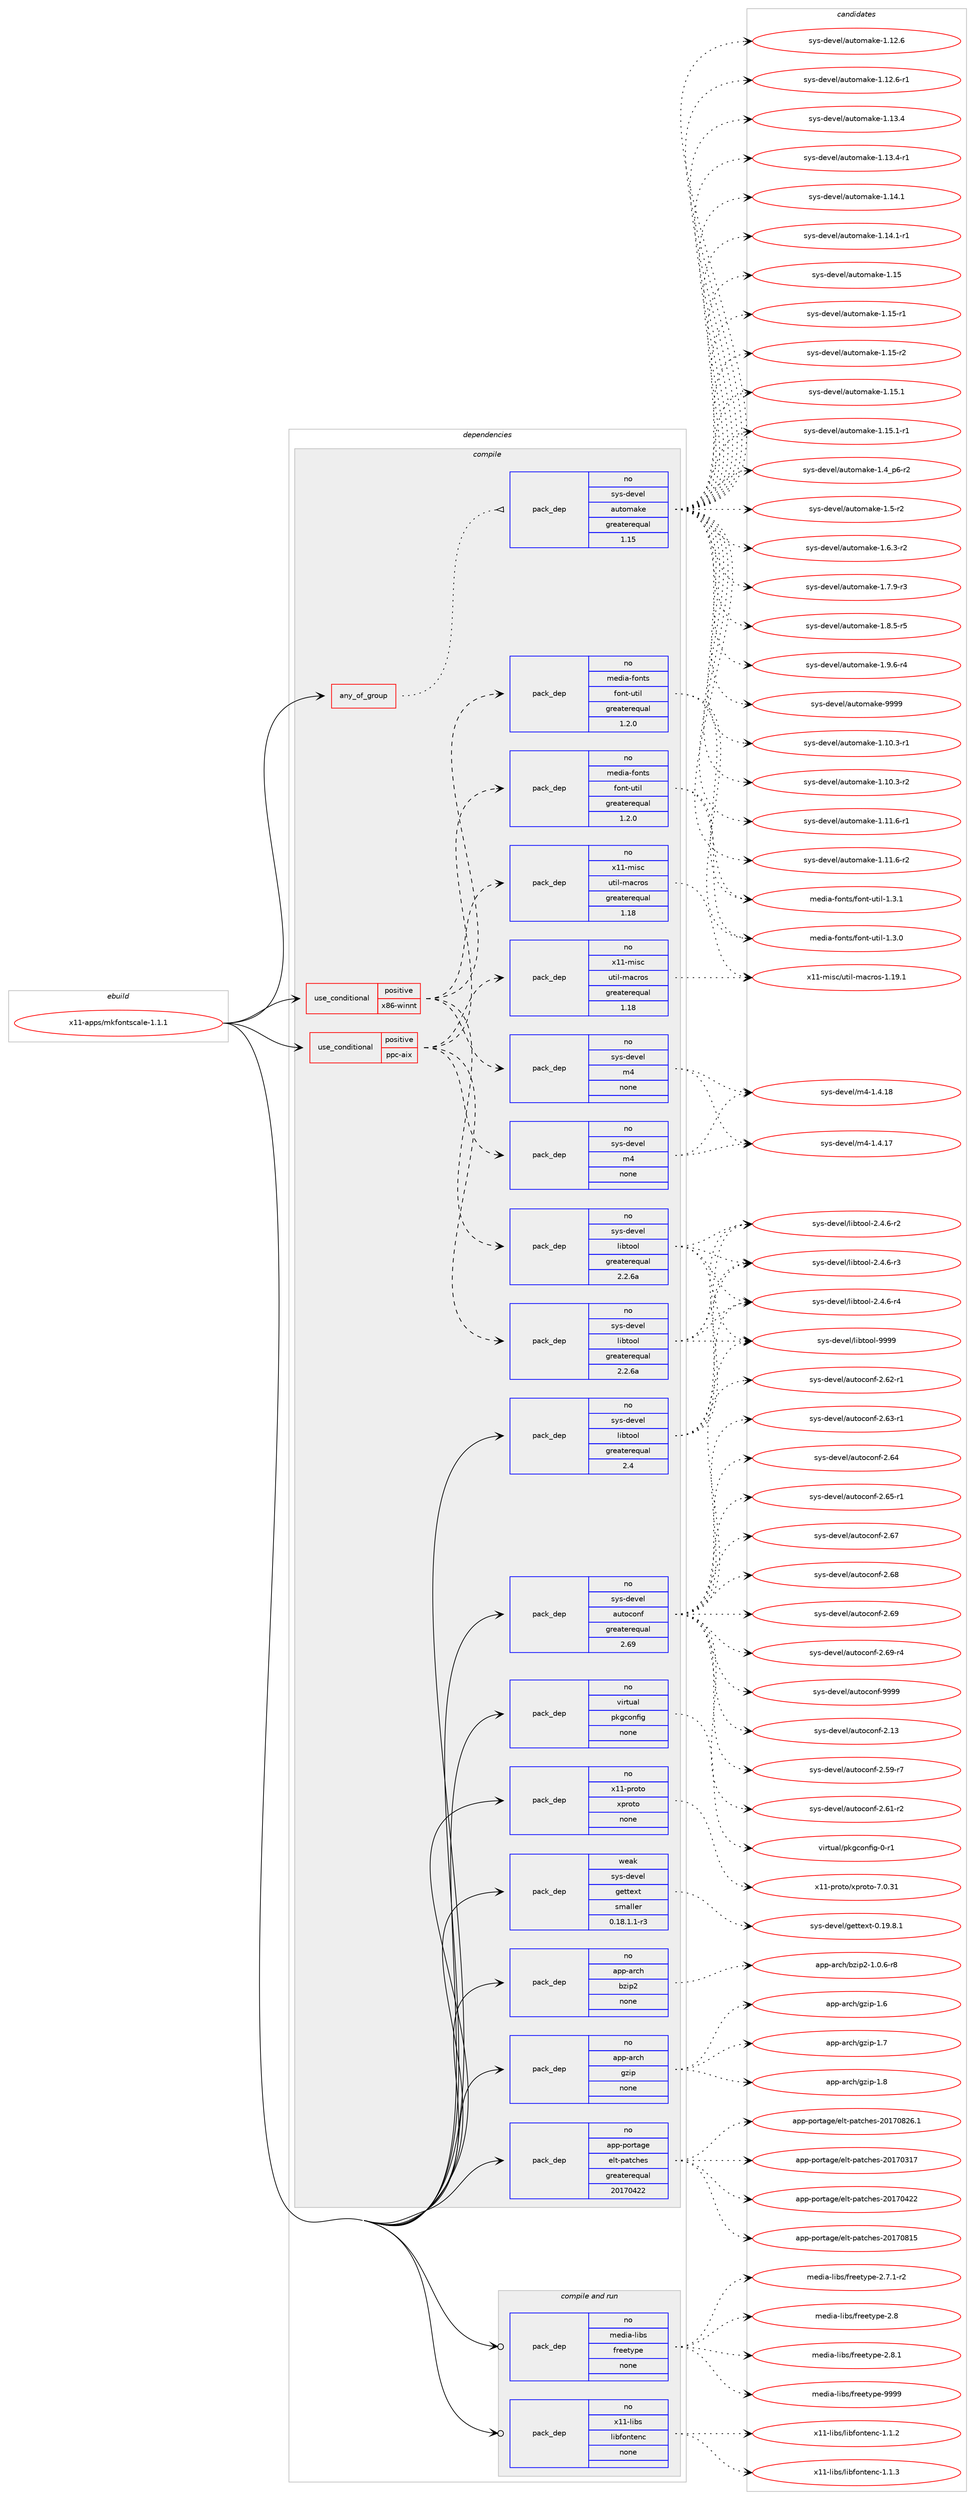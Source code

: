 digraph prolog {

# *************
# Graph options
# *************

newrank=true;
concentrate=true;
compound=true;
graph [rankdir=LR,fontname=Helvetica,fontsize=10,ranksep=1.5];#, ranksep=2.5, nodesep=0.2];
edge  [arrowhead=vee];
node  [fontname=Helvetica,fontsize=10];

# **********
# The ebuild
# **********

subgraph cluster_leftcol {
color=gray;
rank=same;
label=<<i>ebuild</i>>;
id [label="x11-apps/mkfontscale-1.1.1", color=red, width=4, href="../x11-apps/mkfontscale-1.1.1.svg"];
}

# ****************
# The dependencies
# ****************

subgraph cluster_midcol {
color=gray;
label=<<i>dependencies</i>>;
subgraph cluster_compile {
fillcolor="#eeeeee";
style=filled;
label=<<i>compile</i>>;
subgraph any9015 {
dependency509246 [label=<<TABLE BORDER="0" CELLBORDER="1" CELLSPACING="0" CELLPADDING="4"><TR><TD CELLPADDING="10">any_of_group</TD></TR></TABLE>>, shape=none, color=red];subgraph pack378475 {
dependency509247 [label=<<TABLE BORDER="0" CELLBORDER="1" CELLSPACING="0" CELLPADDING="4" WIDTH="220"><TR><TD ROWSPAN="6" CELLPADDING="30">pack_dep</TD></TR><TR><TD WIDTH="110">no</TD></TR><TR><TD>sys-devel</TD></TR><TR><TD>automake</TD></TR><TR><TD>greaterequal</TD></TR><TR><TD>1.15</TD></TR></TABLE>>, shape=none, color=blue];
}
dependency509246:e -> dependency509247:w [weight=20,style="dotted",arrowhead="oinv"];
}
id:e -> dependency509246:w [weight=20,style="solid",arrowhead="vee"];
subgraph cond121417 {
dependency509248 [label=<<TABLE BORDER="0" CELLBORDER="1" CELLSPACING="0" CELLPADDING="4"><TR><TD ROWSPAN="3" CELLPADDING="10">use_conditional</TD></TR><TR><TD>positive</TD></TR><TR><TD>ppc-aix</TD></TR></TABLE>>, shape=none, color=red];
subgraph pack378476 {
dependency509249 [label=<<TABLE BORDER="0" CELLBORDER="1" CELLSPACING="0" CELLPADDING="4" WIDTH="220"><TR><TD ROWSPAN="6" CELLPADDING="30">pack_dep</TD></TR><TR><TD WIDTH="110">no</TD></TR><TR><TD>sys-devel</TD></TR><TR><TD>libtool</TD></TR><TR><TD>greaterequal</TD></TR><TR><TD>2.2.6a</TD></TR></TABLE>>, shape=none, color=blue];
}
dependency509248:e -> dependency509249:w [weight=20,style="dashed",arrowhead="vee"];
subgraph pack378477 {
dependency509250 [label=<<TABLE BORDER="0" CELLBORDER="1" CELLSPACING="0" CELLPADDING="4" WIDTH="220"><TR><TD ROWSPAN="6" CELLPADDING="30">pack_dep</TD></TR><TR><TD WIDTH="110">no</TD></TR><TR><TD>sys-devel</TD></TR><TR><TD>m4</TD></TR><TR><TD>none</TD></TR><TR><TD></TD></TR></TABLE>>, shape=none, color=blue];
}
dependency509248:e -> dependency509250:w [weight=20,style="dashed",arrowhead="vee"];
subgraph pack378478 {
dependency509251 [label=<<TABLE BORDER="0" CELLBORDER="1" CELLSPACING="0" CELLPADDING="4" WIDTH="220"><TR><TD ROWSPAN="6" CELLPADDING="30">pack_dep</TD></TR><TR><TD WIDTH="110">no</TD></TR><TR><TD>x11-misc</TD></TR><TR><TD>util-macros</TD></TR><TR><TD>greaterequal</TD></TR><TR><TD>1.18</TD></TR></TABLE>>, shape=none, color=blue];
}
dependency509248:e -> dependency509251:w [weight=20,style="dashed",arrowhead="vee"];
subgraph pack378479 {
dependency509252 [label=<<TABLE BORDER="0" CELLBORDER="1" CELLSPACING="0" CELLPADDING="4" WIDTH="220"><TR><TD ROWSPAN="6" CELLPADDING="30">pack_dep</TD></TR><TR><TD WIDTH="110">no</TD></TR><TR><TD>media-fonts</TD></TR><TR><TD>font-util</TD></TR><TR><TD>greaterequal</TD></TR><TR><TD>1.2.0</TD></TR></TABLE>>, shape=none, color=blue];
}
dependency509248:e -> dependency509252:w [weight=20,style="dashed",arrowhead="vee"];
}
id:e -> dependency509248:w [weight=20,style="solid",arrowhead="vee"];
subgraph cond121418 {
dependency509253 [label=<<TABLE BORDER="0" CELLBORDER="1" CELLSPACING="0" CELLPADDING="4"><TR><TD ROWSPAN="3" CELLPADDING="10">use_conditional</TD></TR><TR><TD>positive</TD></TR><TR><TD>x86-winnt</TD></TR></TABLE>>, shape=none, color=red];
subgraph pack378480 {
dependency509254 [label=<<TABLE BORDER="0" CELLBORDER="1" CELLSPACING="0" CELLPADDING="4" WIDTH="220"><TR><TD ROWSPAN="6" CELLPADDING="30">pack_dep</TD></TR><TR><TD WIDTH="110">no</TD></TR><TR><TD>sys-devel</TD></TR><TR><TD>libtool</TD></TR><TR><TD>greaterequal</TD></TR><TR><TD>2.2.6a</TD></TR></TABLE>>, shape=none, color=blue];
}
dependency509253:e -> dependency509254:w [weight=20,style="dashed",arrowhead="vee"];
subgraph pack378481 {
dependency509255 [label=<<TABLE BORDER="0" CELLBORDER="1" CELLSPACING="0" CELLPADDING="4" WIDTH="220"><TR><TD ROWSPAN="6" CELLPADDING="30">pack_dep</TD></TR><TR><TD WIDTH="110">no</TD></TR><TR><TD>sys-devel</TD></TR><TR><TD>m4</TD></TR><TR><TD>none</TD></TR><TR><TD></TD></TR></TABLE>>, shape=none, color=blue];
}
dependency509253:e -> dependency509255:w [weight=20,style="dashed",arrowhead="vee"];
subgraph pack378482 {
dependency509256 [label=<<TABLE BORDER="0" CELLBORDER="1" CELLSPACING="0" CELLPADDING="4" WIDTH="220"><TR><TD ROWSPAN="6" CELLPADDING="30">pack_dep</TD></TR><TR><TD WIDTH="110">no</TD></TR><TR><TD>x11-misc</TD></TR><TR><TD>util-macros</TD></TR><TR><TD>greaterequal</TD></TR><TR><TD>1.18</TD></TR></TABLE>>, shape=none, color=blue];
}
dependency509253:e -> dependency509256:w [weight=20,style="dashed",arrowhead="vee"];
subgraph pack378483 {
dependency509257 [label=<<TABLE BORDER="0" CELLBORDER="1" CELLSPACING="0" CELLPADDING="4" WIDTH="220"><TR><TD ROWSPAN="6" CELLPADDING="30">pack_dep</TD></TR><TR><TD WIDTH="110">no</TD></TR><TR><TD>media-fonts</TD></TR><TR><TD>font-util</TD></TR><TR><TD>greaterequal</TD></TR><TR><TD>1.2.0</TD></TR></TABLE>>, shape=none, color=blue];
}
dependency509253:e -> dependency509257:w [weight=20,style="dashed",arrowhead="vee"];
}
id:e -> dependency509253:w [weight=20,style="solid",arrowhead="vee"];
subgraph pack378484 {
dependency509258 [label=<<TABLE BORDER="0" CELLBORDER="1" CELLSPACING="0" CELLPADDING="4" WIDTH="220"><TR><TD ROWSPAN="6" CELLPADDING="30">pack_dep</TD></TR><TR><TD WIDTH="110">no</TD></TR><TR><TD>app-arch</TD></TR><TR><TD>bzip2</TD></TR><TR><TD>none</TD></TR><TR><TD></TD></TR></TABLE>>, shape=none, color=blue];
}
id:e -> dependency509258:w [weight=20,style="solid",arrowhead="vee"];
subgraph pack378485 {
dependency509259 [label=<<TABLE BORDER="0" CELLBORDER="1" CELLSPACING="0" CELLPADDING="4" WIDTH="220"><TR><TD ROWSPAN="6" CELLPADDING="30">pack_dep</TD></TR><TR><TD WIDTH="110">no</TD></TR><TR><TD>app-arch</TD></TR><TR><TD>gzip</TD></TR><TR><TD>none</TD></TR><TR><TD></TD></TR></TABLE>>, shape=none, color=blue];
}
id:e -> dependency509259:w [weight=20,style="solid",arrowhead="vee"];
subgraph pack378486 {
dependency509260 [label=<<TABLE BORDER="0" CELLBORDER="1" CELLSPACING="0" CELLPADDING="4" WIDTH="220"><TR><TD ROWSPAN="6" CELLPADDING="30">pack_dep</TD></TR><TR><TD WIDTH="110">no</TD></TR><TR><TD>app-portage</TD></TR><TR><TD>elt-patches</TD></TR><TR><TD>greaterequal</TD></TR><TR><TD>20170422</TD></TR></TABLE>>, shape=none, color=blue];
}
id:e -> dependency509260:w [weight=20,style="solid",arrowhead="vee"];
subgraph pack378487 {
dependency509261 [label=<<TABLE BORDER="0" CELLBORDER="1" CELLSPACING="0" CELLPADDING="4" WIDTH="220"><TR><TD ROWSPAN="6" CELLPADDING="30">pack_dep</TD></TR><TR><TD WIDTH="110">no</TD></TR><TR><TD>sys-devel</TD></TR><TR><TD>autoconf</TD></TR><TR><TD>greaterequal</TD></TR><TR><TD>2.69</TD></TR></TABLE>>, shape=none, color=blue];
}
id:e -> dependency509261:w [weight=20,style="solid",arrowhead="vee"];
subgraph pack378488 {
dependency509262 [label=<<TABLE BORDER="0" CELLBORDER="1" CELLSPACING="0" CELLPADDING="4" WIDTH="220"><TR><TD ROWSPAN="6" CELLPADDING="30">pack_dep</TD></TR><TR><TD WIDTH="110">no</TD></TR><TR><TD>sys-devel</TD></TR><TR><TD>libtool</TD></TR><TR><TD>greaterequal</TD></TR><TR><TD>2.4</TD></TR></TABLE>>, shape=none, color=blue];
}
id:e -> dependency509262:w [weight=20,style="solid",arrowhead="vee"];
subgraph pack378489 {
dependency509263 [label=<<TABLE BORDER="0" CELLBORDER="1" CELLSPACING="0" CELLPADDING="4" WIDTH="220"><TR><TD ROWSPAN="6" CELLPADDING="30">pack_dep</TD></TR><TR><TD WIDTH="110">no</TD></TR><TR><TD>virtual</TD></TR><TR><TD>pkgconfig</TD></TR><TR><TD>none</TD></TR><TR><TD></TD></TR></TABLE>>, shape=none, color=blue];
}
id:e -> dependency509263:w [weight=20,style="solid",arrowhead="vee"];
subgraph pack378490 {
dependency509264 [label=<<TABLE BORDER="0" CELLBORDER="1" CELLSPACING="0" CELLPADDING="4" WIDTH="220"><TR><TD ROWSPAN="6" CELLPADDING="30">pack_dep</TD></TR><TR><TD WIDTH="110">no</TD></TR><TR><TD>x11-proto</TD></TR><TR><TD>xproto</TD></TR><TR><TD>none</TD></TR><TR><TD></TD></TR></TABLE>>, shape=none, color=blue];
}
id:e -> dependency509264:w [weight=20,style="solid",arrowhead="vee"];
subgraph pack378491 {
dependency509265 [label=<<TABLE BORDER="0" CELLBORDER="1" CELLSPACING="0" CELLPADDING="4" WIDTH="220"><TR><TD ROWSPAN="6" CELLPADDING="30">pack_dep</TD></TR><TR><TD WIDTH="110">weak</TD></TR><TR><TD>sys-devel</TD></TR><TR><TD>gettext</TD></TR><TR><TD>smaller</TD></TR><TR><TD>0.18.1.1-r3</TD></TR></TABLE>>, shape=none, color=blue];
}
id:e -> dependency509265:w [weight=20,style="solid",arrowhead="vee"];
}
subgraph cluster_compileandrun {
fillcolor="#eeeeee";
style=filled;
label=<<i>compile and run</i>>;
subgraph pack378492 {
dependency509266 [label=<<TABLE BORDER="0" CELLBORDER="1" CELLSPACING="0" CELLPADDING="4" WIDTH="220"><TR><TD ROWSPAN="6" CELLPADDING="30">pack_dep</TD></TR><TR><TD WIDTH="110">no</TD></TR><TR><TD>media-libs</TD></TR><TR><TD>freetype</TD></TR><TR><TD>none</TD></TR><TR><TD></TD></TR></TABLE>>, shape=none, color=blue];
}
id:e -> dependency509266:w [weight=20,style="solid",arrowhead="odotvee"];
subgraph pack378493 {
dependency509267 [label=<<TABLE BORDER="0" CELLBORDER="1" CELLSPACING="0" CELLPADDING="4" WIDTH="220"><TR><TD ROWSPAN="6" CELLPADDING="30">pack_dep</TD></TR><TR><TD WIDTH="110">no</TD></TR><TR><TD>x11-libs</TD></TR><TR><TD>libfontenc</TD></TR><TR><TD>none</TD></TR><TR><TD></TD></TR></TABLE>>, shape=none, color=blue];
}
id:e -> dependency509267:w [weight=20,style="solid",arrowhead="odotvee"];
}
subgraph cluster_run {
fillcolor="#eeeeee";
style=filled;
label=<<i>run</i>>;
}
}

# **************
# The candidates
# **************

subgraph cluster_choices {
rank=same;
color=gray;
label=<<i>candidates</i>>;

subgraph choice378475 {
color=black;
nodesep=1;
choice11512111545100101118101108479711711611110997107101454946494846514511449 [label="sys-devel/automake-1.10.3-r1", color=red, width=4,href="../sys-devel/automake-1.10.3-r1.svg"];
choice11512111545100101118101108479711711611110997107101454946494846514511450 [label="sys-devel/automake-1.10.3-r2", color=red, width=4,href="../sys-devel/automake-1.10.3-r2.svg"];
choice11512111545100101118101108479711711611110997107101454946494946544511449 [label="sys-devel/automake-1.11.6-r1", color=red, width=4,href="../sys-devel/automake-1.11.6-r1.svg"];
choice11512111545100101118101108479711711611110997107101454946494946544511450 [label="sys-devel/automake-1.11.6-r2", color=red, width=4,href="../sys-devel/automake-1.11.6-r2.svg"];
choice1151211154510010111810110847971171161111099710710145494649504654 [label="sys-devel/automake-1.12.6", color=red, width=4,href="../sys-devel/automake-1.12.6.svg"];
choice11512111545100101118101108479711711611110997107101454946495046544511449 [label="sys-devel/automake-1.12.6-r1", color=red, width=4,href="../sys-devel/automake-1.12.6-r1.svg"];
choice1151211154510010111810110847971171161111099710710145494649514652 [label="sys-devel/automake-1.13.4", color=red, width=4,href="../sys-devel/automake-1.13.4.svg"];
choice11512111545100101118101108479711711611110997107101454946495146524511449 [label="sys-devel/automake-1.13.4-r1", color=red, width=4,href="../sys-devel/automake-1.13.4-r1.svg"];
choice1151211154510010111810110847971171161111099710710145494649524649 [label="sys-devel/automake-1.14.1", color=red, width=4,href="../sys-devel/automake-1.14.1.svg"];
choice11512111545100101118101108479711711611110997107101454946495246494511449 [label="sys-devel/automake-1.14.1-r1", color=red, width=4,href="../sys-devel/automake-1.14.1-r1.svg"];
choice115121115451001011181011084797117116111109971071014549464953 [label="sys-devel/automake-1.15", color=red, width=4,href="../sys-devel/automake-1.15.svg"];
choice1151211154510010111810110847971171161111099710710145494649534511449 [label="sys-devel/automake-1.15-r1", color=red, width=4,href="../sys-devel/automake-1.15-r1.svg"];
choice1151211154510010111810110847971171161111099710710145494649534511450 [label="sys-devel/automake-1.15-r2", color=red, width=4,href="../sys-devel/automake-1.15-r2.svg"];
choice1151211154510010111810110847971171161111099710710145494649534649 [label="sys-devel/automake-1.15.1", color=red, width=4,href="../sys-devel/automake-1.15.1.svg"];
choice11512111545100101118101108479711711611110997107101454946495346494511449 [label="sys-devel/automake-1.15.1-r1", color=red, width=4,href="../sys-devel/automake-1.15.1-r1.svg"];
choice115121115451001011181011084797117116111109971071014549465295112544511450 [label="sys-devel/automake-1.4_p6-r2", color=red, width=4,href="../sys-devel/automake-1.4_p6-r2.svg"];
choice11512111545100101118101108479711711611110997107101454946534511450 [label="sys-devel/automake-1.5-r2", color=red, width=4,href="../sys-devel/automake-1.5-r2.svg"];
choice115121115451001011181011084797117116111109971071014549465446514511450 [label="sys-devel/automake-1.6.3-r2", color=red, width=4,href="../sys-devel/automake-1.6.3-r2.svg"];
choice115121115451001011181011084797117116111109971071014549465546574511451 [label="sys-devel/automake-1.7.9-r3", color=red, width=4,href="../sys-devel/automake-1.7.9-r3.svg"];
choice115121115451001011181011084797117116111109971071014549465646534511453 [label="sys-devel/automake-1.8.5-r5", color=red, width=4,href="../sys-devel/automake-1.8.5-r5.svg"];
choice115121115451001011181011084797117116111109971071014549465746544511452 [label="sys-devel/automake-1.9.6-r4", color=red, width=4,href="../sys-devel/automake-1.9.6-r4.svg"];
choice115121115451001011181011084797117116111109971071014557575757 [label="sys-devel/automake-9999", color=red, width=4,href="../sys-devel/automake-9999.svg"];
dependency509247:e -> choice11512111545100101118101108479711711611110997107101454946494846514511449:w [style=dotted,weight="100"];
dependency509247:e -> choice11512111545100101118101108479711711611110997107101454946494846514511450:w [style=dotted,weight="100"];
dependency509247:e -> choice11512111545100101118101108479711711611110997107101454946494946544511449:w [style=dotted,weight="100"];
dependency509247:e -> choice11512111545100101118101108479711711611110997107101454946494946544511450:w [style=dotted,weight="100"];
dependency509247:e -> choice1151211154510010111810110847971171161111099710710145494649504654:w [style=dotted,weight="100"];
dependency509247:e -> choice11512111545100101118101108479711711611110997107101454946495046544511449:w [style=dotted,weight="100"];
dependency509247:e -> choice1151211154510010111810110847971171161111099710710145494649514652:w [style=dotted,weight="100"];
dependency509247:e -> choice11512111545100101118101108479711711611110997107101454946495146524511449:w [style=dotted,weight="100"];
dependency509247:e -> choice1151211154510010111810110847971171161111099710710145494649524649:w [style=dotted,weight="100"];
dependency509247:e -> choice11512111545100101118101108479711711611110997107101454946495246494511449:w [style=dotted,weight="100"];
dependency509247:e -> choice115121115451001011181011084797117116111109971071014549464953:w [style=dotted,weight="100"];
dependency509247:e -> choice1151211154510010111810110847971171161111099710710145494649534511449:w [style=dotted,weight="100"];
dependency509247:e -> choice1151211154510010111810110847971171161111099710710145494649534511450:w [style=dotted,weight="100"];
dependency509247:e -> choice1151211154510010111810110847971171161111099710710145494649534649:w [style=dotted,weight="100"];
dependency509247:e -> choice11512111545100101118101108479711711611110997107101454946495346494511449:w [style=dotted,weight="100"];
dependency509247:e -> choice115121115451001011181011084797117116111109971071014549465295112544511450:w [style=dotted,weight="100"];
dependency509247:e -> choice11512111545100101118101108479711711611110997107101454946534511450:w [style=dotted,weight="100"];
dependency509247:e -> choice115121115451001011181011084797117116111109971071014549465446514511450:w [style=dotted,weight="100"];
dependency509247:e -> choice115121115451001011181011084797117116111109971071014549465546574511451:w [style=dotted,weight="100"];
dependency509247:e -> choice115121115451001011181011084797117116111109971071014549465646534511453:w [style=dotted,weight="100"];
dependency509247:e -> choice115121115451001011181011084797117116111109971071014549465746544511452:w [style=dotted,weight="100"];
dependency509247:e -> choice115121115451001011181011084797117116111109971071014557575757:w [style=dotted,weight="100"];
}
subgraph choice378476 {
color=black;
nodesep=1;
choice1151211154510010111810110847108105981161111111084550465246544511450 [label="sys-devel/libtool-2.4.6-r2", color=red, width=4,href="../sys-devel/libtool-2.4.6-r2.svg"];
choice1151211154510010111810110847108105981161111111084550465246544511451 [label="sys-devel/libtool-2.4.6-r3", color=red, width=4,href="../sys-devel/libtool-2.4.6-r3.svg"];
choice1151211154510010111810110847108105981161111111084550465246544511452 [label="sys-devel/libtool-2.4.6-r4", color=red, width=4,href="../sys-devel/libtool-2.4.6-r4.svg"];
choice1151211154510010111810110847108105981161111111084557575757 [label="sys-devel/libtool-9999", color=red, width=4,href="../sys-devel/libtool-9999.svg"];
dependency509249:e -> choice1151211154510010111810110847108105981161111111084550465246544511450:w [style=dotted,weight="100"];
dependency509249:e -> choice1151211154510010111810110847108105981161111111084550465246544511451:w [style=dotted,weight="100"];
dependency509249:e -> choice1151211154510010111810110847108105981161111111084550465246544511452:w [style=dotted,weight="100"];
dependency509249:e -> choice1151211154510010111810110847108105981161111111084557575757:w [style=dotted,weight="100"];
}
subgraph choice378477 {
color=black;
nodesep=1;
choice11512111545100101118101108471095245494652464955 [label="sys-devel/m4-1.4.17", color=red, width=4,href="../sys-devel/m4-1.4.17.svg"];
choice11512111545100101118101108471095245494652464956 [label="sys-devel/m4-1.4.18", color=red, width=4,href="../sys-devel/m4-1.4.18.svg"];
dependency509250:e -> choice11512111545100101118101108471095245494652464955:w [style=dotted,weight="100"];
dependency509250:e -> choice11512111545100101118101108471095245494652464956:w [style=dotted,weight="100"];
}
subgraph choice378478 {
color=black;
nodesep=1;
choice120494945109105115994711711610510845109979911411111545494649574649 [label="x11-misc/util-macros-1.19.1", color=red, width=4,href="../x11-misc/util-macros-1.19.1.svg"];
dependency509251:e -> choice120494945109105115994711711610510845109979911411111545494649574649:w [style=dotted,weight="100"];
}
subgraph choice378479 {
color=black;
nodesep=1;
choice10910110010597451021111101161154710211111011645117116105108454946514648 [label="media-fonts/font-util-1.3.0", color=red, width=4,href="../media-fonts/font-util-1.3.0.svg"];
choice10910110010597451021111101161154710211111011645117116105108454946514649 [label="media-fonts/font-util-1.3.1", color=red, width=4,href="../media-fonts/font-util-1.3.1.svg"];
dependency509252:e -> choice10910110010597451021111101161154710211111011645117116105108454946514648:w [style=dotted,weight="100"];
dependency509252:e -> choice10910110010597451021111101161154710211111011645117116105108454946514649:w [style=dotted,weight="100"];
}
subgraph choice378480 {
color=black;
nodesep=1;
choice1151211154510010111810110847108105981161111111084550465246544511450 [label="sys-devel/libtool-2.4.6-r2", color=red, width=4,href="../sys-devel/libtool-2.4.6-r2.svg"];
choice1151211154510010111810110847108105981161111111084550465246544511451 [label="sys-devel/libtool-2.4.6-r3", color=red, width=4,href="../sys-devel/libtool-2.4.6-r3.svg"];
choice1151211154510010111810110847108105981161111111084550465246544511452 [label="sys-devel/libtool-2.4.6-r4", color=red, width=4,href="../sys-devel/libtool-2.4.6-r4.svg"];
choice1151211154510010111810110847108105981161111111084557575757 [label="sys-devel/libtool-9999", color=red, width=4,href="../sys-devel/libtool-9999.svg"];
dependency509254:e -> choice1151211154510010111810110847108105981161111111084550465246544511450:w [style=dotted,weight="100"];
dependency509254:e -> choice1151211154510010111810110847108105981161111111084550465246544511451:w [style=dotted,weight="100"];
dependency509254:e -> choice1151211154510010111810110847108105981161111111084550465246544511452:w [style=dotted,weight="100"];
dependency509254:e -> choice1151211154510010111810110847108105981161111111084557575757:w [style=dotted,weight="100"];
}
subgraph choice378481 {
color=black;
nodesep=1;
choice11512111545100101118101108471095245494652464955 [label="sys-devel/m4-1.4.17", color=red, width=4,href="../sys-devel/m4-1.4.17.svg"];
choice11512111545100101118101108471095245494652464956 [label="sys-devel/m4-1.4.18", color=red, width=4,href="../sys-devel/m4-1.4.18.svg"];
dependency509255:e -> choice11512111545100101118101108471095245494652464955:w [style=dotted,weight="100"];
dependency509255:e -> choice11512111545100101118101108471095245494652464956:w [style=dotted,weight="100"];
}
subgraph choice378482 {
color=black;
nodesep=1;
choice120494945109105115994711711610510845109979911411111545494649574649 [label="x11-misc/util-macros-1.19.1", color=red, width=4,href="../x11-misc/util-macros-1.19.1.svg"];
dependency509256:e -> choice120494945109105115994711711610510845109979911411111545494649574649:w [style=dotted,weight="100"];
}
subgraph choice378483 {
color=black;
nodesep=1;
choice10910110010597451021111101161154710211111011645117116105108454946514648 [label="media-fonts/font-util-1.3.0", color=red, width=4,href="../media-fonts/font-util-1.3.0.svg"];
choice10910110010597451021111101161154710211111011645117116105108454946514649 [label="media-fonts/font-util-1.3.1", color=red, width=4,href="../media-fonts/font-util-1.3.1.svg"];
dependency509257:e -> choice10910110010597451021111101161154710211111011645117116105108454946514648:w [style=dotted,weight="100"];
dependency509257:e -> choice10910110010597451021111101161154710211111011645117116105108454946514649:w [style=dotted,weight="100"];
}
subgraph choice378484 {
color=black;
nodesep=1;
choice971121124597114991044798122105112504549464846544511456 [label="app-arch/bzip2-1.0.6-r8", color=red, width=4,href="../app-arch/bzip2-1.0.6-r8.svg"];
dependency509258:e -> choice971121124597114991044798122105112504549464846544511456:w [style=dotted,weight="100"];
}
subgraph choice378485 {
color=black;
nodesep=1;
choice971121124597114991044710312210511245494654 [label="app-arch/gzip-1.6", color=red, width=4,href="../app-arch/gzip-1.6.svg"];
choice971121124597114991044710312210511245494655 [label="app-arch/gzip-1.7", color=red, width=4,href="../app-arch/gzip-1.7.svg"];
choice971121124597114991044710312210511245494656 [label="app-arch/gzip-1.8", color=red, width=4,href="../app-arch/gzip-1.8.svg"];
dependency509259:e -> choice971121124597114991044710312210511245494654:w [style=dotted,weight="100"];
dependency509259:e -> choice971121124597114991044710312210511245494655:w [style=dotted,weight="100"];
dependency509259:e -> choice971121124597114991044710312210511245494656:w [style=dotted,weight="100"];
}
subgraph choice378486 {
color=black;
nodesep=1;
choice97112112451121111141169710310147101108116451129711699104101115455048495548514955 [label="app-portage/elt-patches-20170317", color=red, width=4,href="../app-portage/elt-patches-20170317.svg"];
choice97112112451121111141169710310147101108116451129711699104101115455048495548525050 [label="app-portage/elt-patches-20170422", color=red, width=4,href="../app-portage/elt-patches-20170422.svg"];
choice97112112451121111141169710310147101108116451129711699104101115455048495548564953 [label="app-portage/elt-patches-20170815", color=red, width=4,href="../app-portage/elt-patches-20170815.svg"];
choice971121124511211111411697103101471011081164511297116991041011154550484955485650544649 [label="app-portage/elt-patches-20170826.1", color=red, width=4,href="../app-portage/elt-patches-20170826.1.svg"];
dependency509260:e -> choice97112112451121111141169710310147101108116451129711699104101115455048495548514955:w [style=dotted,weight="100"];
dependency509260:e -> choice97112112451121111141169710310147101108116451129711699104101115455048495548525050:w [style=dotted,weight="100"];
dependency509260:e -> choice97112112451121111141169710310147101108116451129711699104101115455048495548564953:w [style=dotted,weight="100"];
dependency509260:e -> choice971121124511211111411697103101471011081164511297116991041011154550484955485650544649:w [style=dotted,weight="100"];
}
subgraph choice378487 {
color=black;
nodesep=1;
choice115121115451001011181011084797117116111991111101024550464951 [label="sys-devel/autoconf-2.13", color=red, width=4,href="../sys-devel/autoconf-2.13.svg"];
choice1151211154510010111810110847971171161119911111010245504653574511455 [label="sys-devel/autoconf-2.59-r7", color=red, width=4,href="../sys-devel/autoconf-2.59-r7.svg"];
choice1151211154510010111810110847971171161119911111010245504654494511450 [label="sys-devel/autoconf-2.61-r2", color=red, width=4,href="../sys-devel/autoconf-2.61-r2.svg"];
choice1151211154510010111810110847971171161119911111010245504654504511449 [label="sys-devel/autoconf-2.62-r1", color=red, width=4,href="../sys-devel/autoconf-2.62-r1.svg"];
choice1151211154510010111810110847971171161119911111010245504654514511449 [label="sys-devel/autoconf-2.63-r1", color=red, width=4,href="../sys-devel/autoconf-2.63-r1.svg"];
choice115121115451001011181011084797117116111991111101024550465452 [label="sys-devel/autoconf-2.64", color=red, width=4,href="../sys-devel/autoconf-2.64.svg"];
choice1151211154510010111810110847971171161119911111010245504654534511449 [label="sys-devel/autoconf-2.65-r1", color=red, width=4,href="../sys-devel/autoconf-2.65-r1.svg"];
choice115121115451001011181011084797117116111991111101024550465455 [label="sys-devel/autoconf-2.67", color=red, width=4,href="../sys-devel/autoconf-2.67.svg"];
choice115121115451001011181011084797117116111991111101024550465456 [label="sys-devel/autoconf-2.68", color=red, width=4,href="../sys-devel/autoconf-2.68.svg"];
choice115121115451001011181011084797117116111991111101024550465457 [label="sys-devel/autoconf-2.69", color=red, width=4,href="../sys-devel/autoconf-2.69.svg"];
choice1151211154510010111810110847971171161119911111010245504654574511452 [label="sys-devel/autoconf-2.69-r4", color=red, width=4,href="../sys-devel/autoconf-2.69-r4.svg"];
choice115121115451001011181011084797117116111991111101024557575757 [label="sys-devel/autoconf-9999", color=red, width=4,href="../sys-devel/autoconf-9999.svg"];
dependency509261:e -> choice115121115451001011181011084797117116111991111101024550464951:w [style=dotted,weight="100"];
dependency509261:e -> choice1151211154510010111810110847971171161119911111010245504653574511455:w [style=dotted,weight="100"];
dependency509261:e -> choice1151211154510010111810110847971171161119911111010245504654494511450:w [style=dotted,weight="100"];
dependency509261:e -> choice1151211154510010111810110847971171161119911111010245504654504511449:w [style=dotted,weight="100"];
dependency509261:e -> choice1151211154510010111810110847971171161119911111010245504654514511449:w [style=dotted,weight="100"];
dependency509261:e -> choice115121115451001011181011084797117116111991111101024550465452:w [style=dotted,weight="100"];
dependency509261:e -> choice1151211154510010111810110847971171161119911111010245504654534511449:w [style=dotted,weight="100"];
dependency509261:e -> choice115121115451001011181011084797117116111991111101024550465455:w [style=dotted,weight="100"];
dependency509261:e -> choice115121115451001011181011084797117116111991111101024550465456:w [style=dotted,weight="100"];
dependency509261:e -> choice115121115451001011181011084797117116111991111101024550465457:w [style=dotted,weight="100"];
dependency509261:e -> choice1151211154510010111810110847971171161119911111010245504654574511452:w [style=dotted,weight="100"];
dependency509261:e -> choice115121115451001011181011084797117116111991111101024557575757:w [style=dotted,weight="100"];
}
subgraph choice378488 {
color=black;
nodesep=1;
choice1151211154510010111810110847108105981161111111084550465246544511450 [label="sys-devel/libtool-2.4.6-r2", color=red, width=4,href="../sys-devel/libtool-2.4.6-r2.svg"];
choice1151211154510010111810110847108105981161111111084550465246544511451 [label="sys-devel/libtool-2.4.6-r3", color=red, width=4,href="../sys-devel/libtool-2.4.6-r3.svg"];
choice1151211154510010111810110847108105981161111111084550465246544511452 [label="sys-devel/libtool-2.4.6-r4", color=red, width=4,href="../sys-devel/libtool-2.4.6-r4.svg"];
choice1151211154510010111810110847108105981161111111084557575757 [label="sys-devel/libtool-9999", color=red, width=4,href="../sys-devel/libtool-9999.svg"];
dependency509262:e -> choice1151211154510010111810110847108105981161111111084550465246544511450:w [style=dotted,weight="100"];
dependency509262:e -> choice1151211154510010111810110847108105981161111111084550465246544511451:w [style=dotted,weight="100"];
dependency509262:e -> choice1151211154510010111810110847108105981161111111084550465246544511452:w [style=dotted,weight="100"];
dependency509262:e -> choice1151211154510010111810110847108105981161111111084557575757:w [style=dotted,weight="100"];
}
subgraph choice378489 {
color=black;
nodesep=1;
choice11810511411611797108471121071039911111010210510345484511449 [label="virtual/pkgconfig-0-r1", color=red, width=4,href="../virtual/pkgconfig-0-r1.svg"];
dependency509263:e -> choice11810511411611797108471121071039911111010210510345484511449:w [style=dotted,weight="100"];
}
subgraph choice378490 {
color=black;
nodesep=1;
choice1204949451121141111161114712011211411111611145554648465149 [label="x11-proto/xproto-7.0.31", color=red, width=4,href="../x11-proto/xproto-7.0.31.svg"];
dependency509264:e -> choice1204949451121141111161114712011211411111611145554648465149:w [style=dotted,weight="100"];
}
subgraph choice378491 {
color=black;
nodesep=1;
choice1151211154510010111810110847103101116116101120116454846495746564649 [label="sys-devel/gettext-0.19.8.1", color=red, width=4,href="../sys-devel/gettext-0.19.8.1.svg"];
dependency509265:e -> choice1151211154510010111810110847103101116116101120116454846495746564649:w [style=dotted,weight="100"];
}
subgraph choice378492 {
color=black;
nodesep=1;
choice109101100105974510810598115471021141011011161211121014550465546494511450 [label="media-libs/freetype-2.7.1-r2", color=red, width=4,href="../media-libs/freetype-2.7.1-r2.svg"];
choice1091011001059745108105981154710211410110111612111210145504656 [label="media-libs/freetype-2.8", color=red, width=4,href="../media-libs/freetype-2.8.svg"];
choice10910110010597451081059811547102114101101116121112101455046564649 [label="media-libs/freetype-2.8.1", color=red, width=4,href="../media-libs/freetype-2.8.1.svg"];
choice109101100105974510810598115471021141011011161211121014557575757 [label="media-libs/freetype-9999", color=red, width=4,href="../media-libs/freetype-9999.svg"];
dependency509266:e -> choice109101100105974510810598115471021141011011161211121014550465546494511450:w [style=dotted,weight="100"];
dependency509266:e -> choice1091011001059745108105981154710211410110111612111210145504656:w [style=dotted,weight="100"];
dependency509266:e -> choice10910110010597451081059811547102114101101116121112101455046564649:w [style=dotted,weight="100"];
dependency509266:e -> choice109101100105974510810598115471021141011011161211121014557575757:w [style=dotted,weight="100"];
}
subgraph choice378493 {
color=black;
nodesep=1;
choice12049494510810598115471081059810211111011610111099454946494650 [label="x11-libs/libfontenc-1.1.2", color=red, width=4,href="../x11-libs/libfontenc-1.1.2.svg"];
choice12049494510810598115471081059810211111011610111099454946494651 [label="x11-libs/libfontenc-1.1.3", color=red, width=4,href="../x11-libs/libfontenc-1.1.3.svg"];
dependency509267:e -> choice12049494510810598115471081059810211111011610111099454946494650:w [style=dotted,weight="100"];
dependency509267:e -> choice12049494510810598115471081059810211111011610111099454946494651:w [style=dotted,weight="100"];
}
}

}

